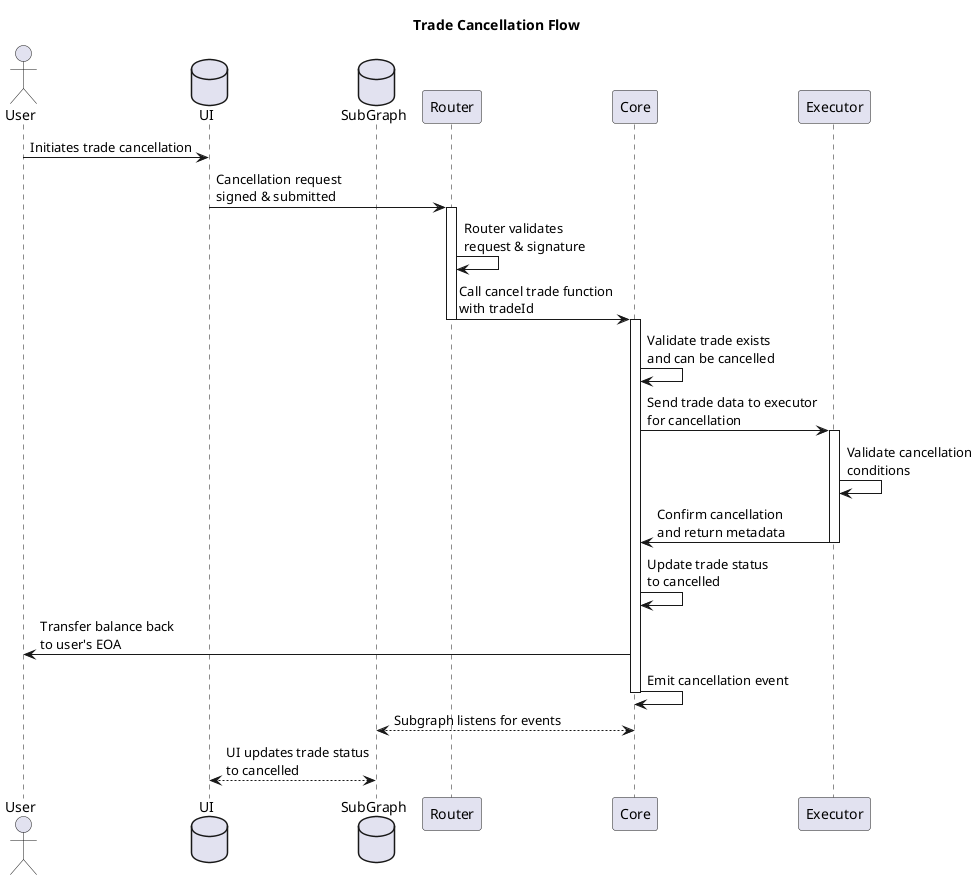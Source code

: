 @startuml Cancel Trade
title Trade Cancellation Flow

actor User
database "UI" as UI
database "SubGraph" as S
participant "Router" as R
participant "Core" as C
participant "Executor" as E

User -> UI: Initiates trade cancellation
UI -> R: Cancellation request\nsigned & submitted
activate R
R -> R: Router validates\nrequest & signature
R -> C: Call cancel trade function\nwith tradeId
deactivate R
activate C
C -> C: Validate trade exists\nand can be cancelled
C -> E: Send trade data to executor\nfor cancellation
activate E
E -> E: Validate cancellation\nconditions
E -> C: Confirm cancellation\nand return metadata
deactivate E
C -> C: Update trade status\nto cancelled
C -> User: Transfer balance back\nto user's EOA
C -> C: Emit cancellation event
deactivate C
S <--> C: Subgraph listens for events
UI <--> S: UI updates trade status\nto cancelled

@enduml
